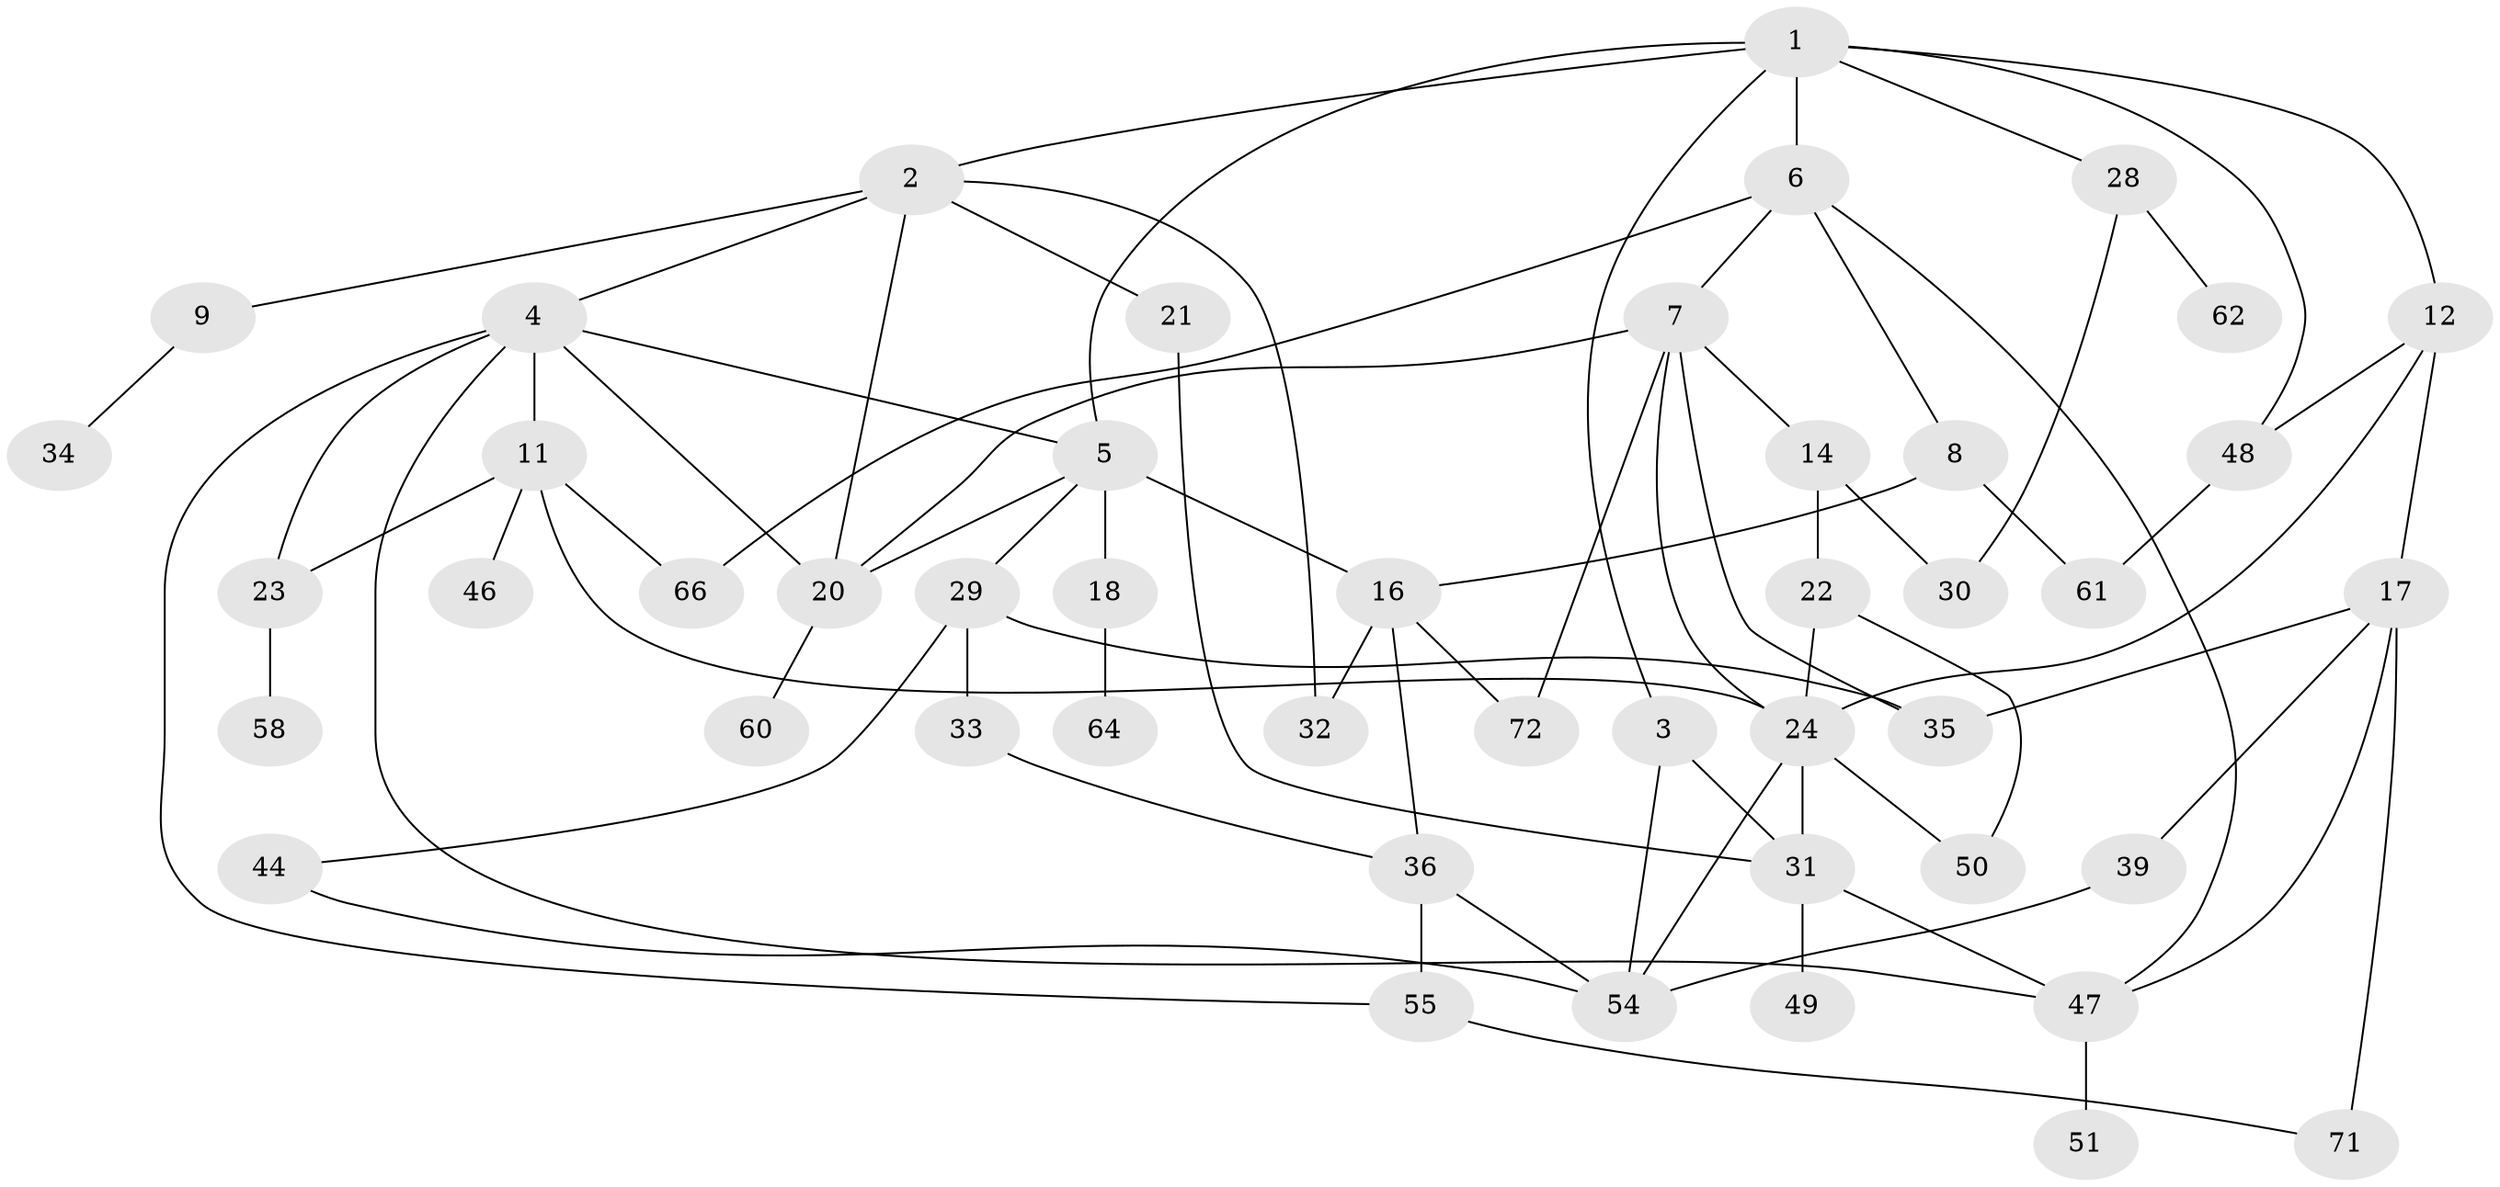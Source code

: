 // Generated by graph-tools (version 1.1) at 2025/23/03/03/25 07:23:34]
// undirected, 47 vertices, 76 edges
graph export_dot {
graph [start="1"]
  node [color=gray90,style=filled];
  1 [super="+53"];
  2 [super="+52"];
  3 [super="+40"];
  4 [super="+19"];
  5 [super="+15"];
  6 [super="+13"];
  7 [super="+25"];
  8 [super="+10"];
  9 [super="+27"];
  11 [super="+41"];
  12 [super="+68"];
  14;
  16 [super="+70"];
  17 [super="+42"];
  18 [super="+43"];
  20;
  21 [super="+45"];
  22 [super="+26"];
  23;
  24 [super="+67"];
  28 [super="+38"];
  29 [super="+65"];
  30;
  31 [super="+37"];
  32;
  33;
  34;
  35;
  36;
  39;
  44;
  46;
  47;
  48 [super="+56"];
  49;
  50;
  51 [super="+57"];
  54 [super="+69"];
  55 [super="+63"];
  58 [super="+59"];
  60;
  61;
  62;
  64;
  66;
  71;
  72;
  1 -- 2;
  1 -- 3;
  1 -- 5;
  1 -- 6;
  1 -- 12;
  1 -- 28;
  1 -- 48;
  2 -- 4;
  2 -- 9;
  2 -- 21;
  2 -- 32;
  2 -- 20;
  3 -- 31;
  3 -- 54;
  4 -- 11;
  4 -- 23;
  4 -- 5;
  4 -- 47;
  4 -- 20;
  4 -- 55;
  5 -- 18;
  5 -- 29;
  5 -- 16;
  5 -- 20;
  6 -- 7;
  6 -- 8;
  6 -- 66;
  6 -- 47;
  7 -- 14;
  7 -- 35;
  7 -- 72;
  7 -- 20;
  7 -- 24;
  8 -- 16;
  8 -- 61;
  9 -- 34;
  11 -- 23;
  11 -- 24;
  11 -- 66;
  11 -- 46;
  12 -- 17;
  12 -- 24;
  12 -- 48;
  14 -- 22;
  14 -- 30;
  16 -- 32;
  16 -- 36;
  16 -- 72;
  17 -- 39;
  17 -- 35;
  17 -- 47;
  17 -- 71;
  18 -- 64;
  20 -- 60;
  21 -- 31;
  22 -- 24;
  22 -- 50;
  23 -- 58;
  24 -- 50;
  24 -- 31;
  24 -- 54;
  28 -- 62;
  28 -- 30;
  29 -- 33;
  29 -- 44;
  29 -- 35;
  31 -- 47;
  31 -- 49;
  33 -- 36;
  36 -- 54;
  36 -- 55;
  39 -- 54;
  44 -- 54;
  47 -- 51;
  48 -- 61;
  55 -- 71;
}
